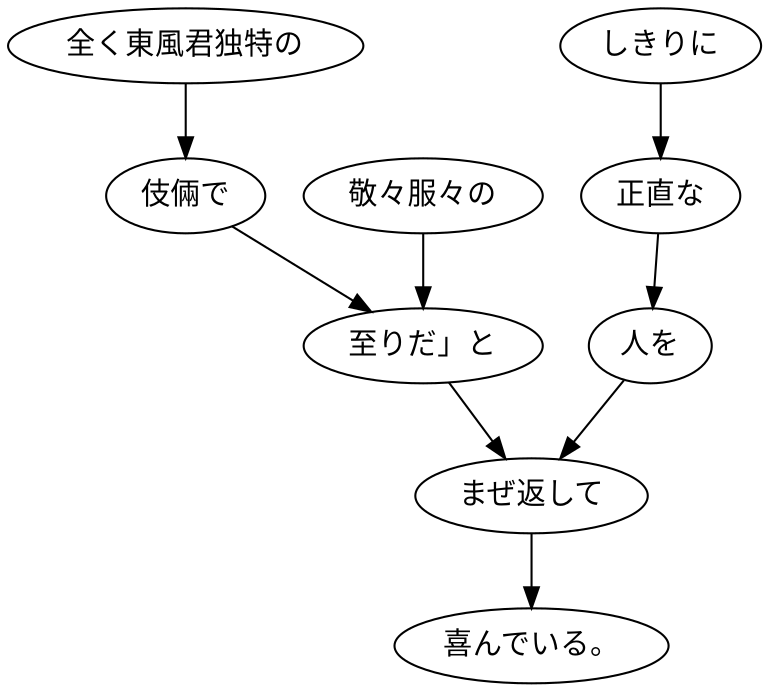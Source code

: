 digraph graph3845 {
	node0 [label="全く東風君独特の"];
	node1 [label="伎倆で"];
	node2 [label="敬々服々の"];
	node3 [label="至りだ」と"];
	node4 [label="しきりに"];
	node5 [label="正直な"];
	node6 [label="人を"];
	node7 [label="まぜ返して"];
	node8 [label="喜んでいる。"];
	node0 -> node1;
	node1 -> node3;
	node2 -> node3;
	node3 -> node7;
	node4 -> node5;
	node5 -> node6;
	node6 -> node7;
	node7 -> node8;
}
